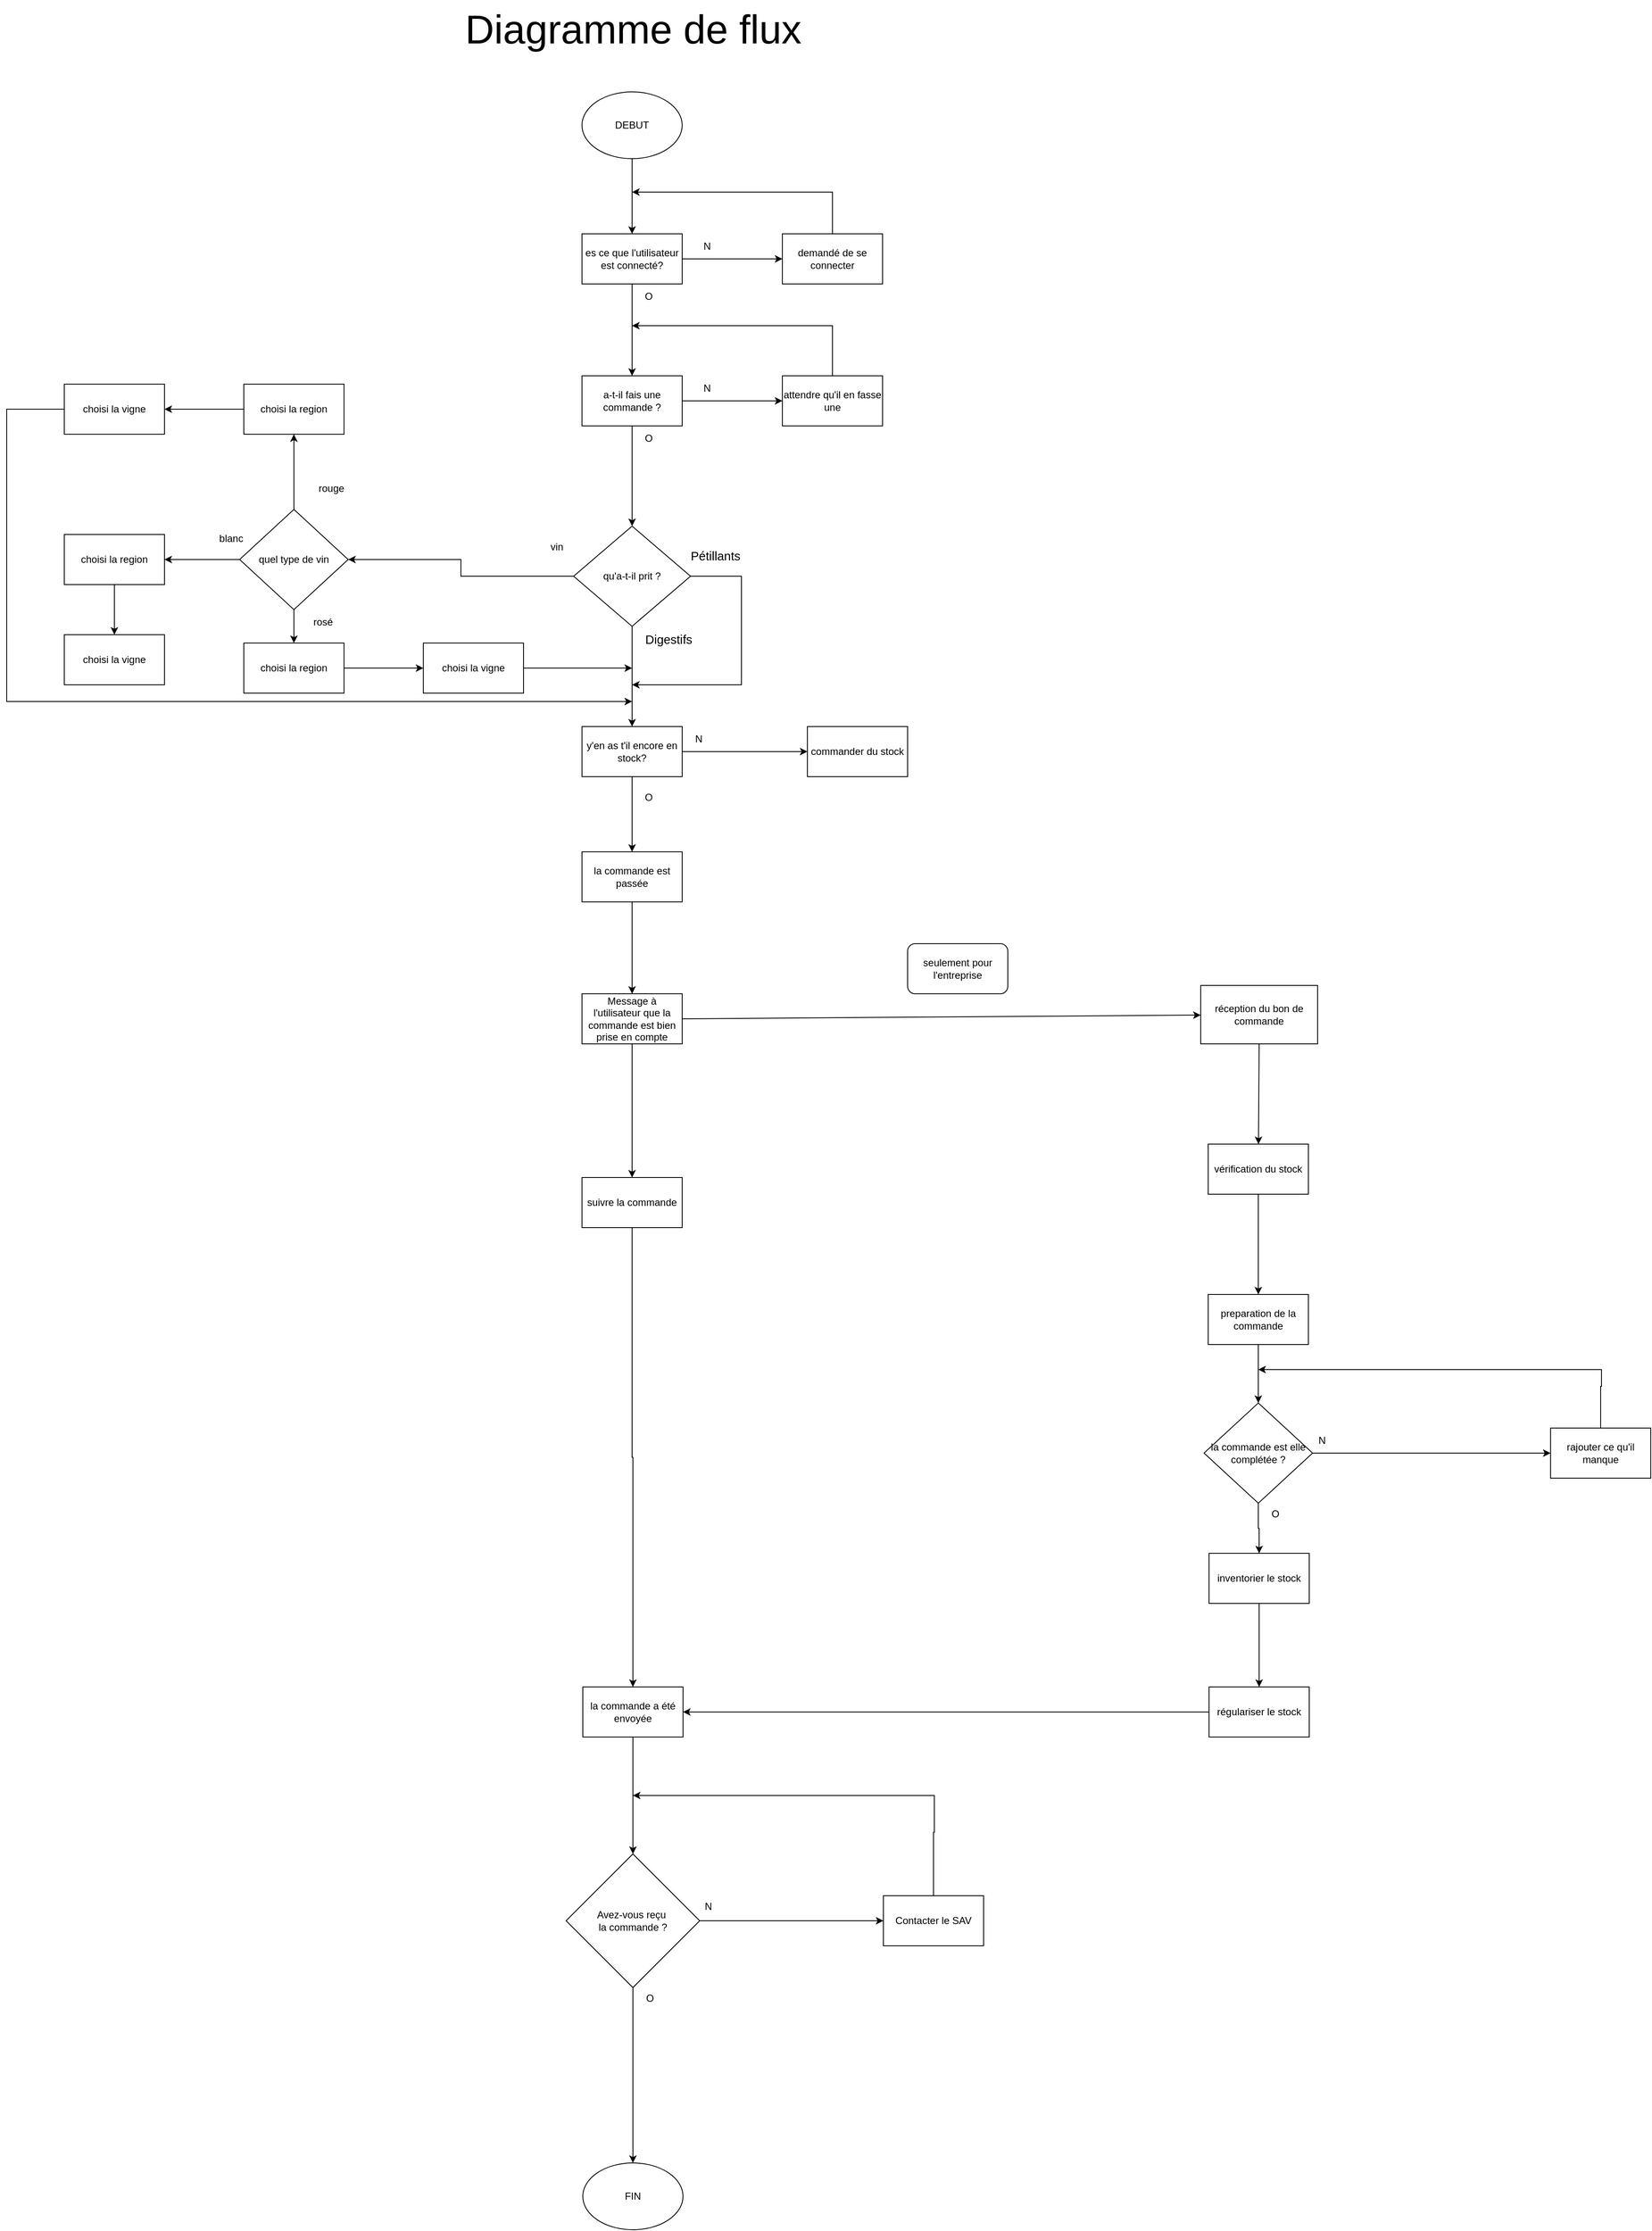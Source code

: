 <mxfile version="24.7.10">
  <diagram name="Page-1" id="81XJQVSA4fRWj8L1BEyR">
    <mxGraphModel dx="7277" dy="2650" grid="1" gridSize="10" guides="1" tooltips="1" connect="1" arrows="1" fold="1" page="1" pageScale="1" pageWidth="827" pageHeight="1169" math="0" shadow="0">
      <root>
        <mxCell id="0" />
        <mxCell id="1" parent="0" />
        <mxCell id="8K5enLgzKz_FKoNzGH6i-1" value="&lt;font style=&quot;font-size: 48px;&quot;&gt;Diagramme de flux&lt;br&gt;&lt;/font&gt;" style="text;html=1;align=center;verticalAlign=middle;resizable=0;points=[];autosize=1;strokeColor=none;fillColor=none;" parent="1" vertex="1">
          <mxGeometry x="346" y="20" width="430" height="70" as="geometry" />
        </mxCell>
        <mxCell id="8K5enLgzKz_FKoNzGH6i-2" value="DEBUT" style="ellipse;whiteSpace=wrap;html=1;" parent="1" vertex="1">
          <mxGeometry x="500" y="130" width="120" height="80" as="geometry" />
        </mxCell>
        <mxCell id="8K5enLgzKz_FKoNzGH6i-3" value="" style="endArrow=classic;html=1;rounded=0;exitX=0.5;exitY=1;exitDx=0;exitDy=0;" parent="1" source="8K5enLgzKz_FKoNzGH6i-2" target="8K5enLgzKz_FKoNzGH6i-4" edge="1">
          <mxGeometry width="50" height="50" relative="1" as="geometry">
            <mxPoint x="580" y="570" as="sourcePoint" />
            <mxPoint x="560" y="330" as="targetPoint" />
          </mxGeometry>
        </mxCell>
        <mxCell id="8K5enLgzKz_FKoNzGH6i-4" value="&lt;div&gt;es ce que l&#39;utilisateur &lt;br&gt;&lt;/div&gt;&lt;div&gt;est connecté?&lt;br&gt;&lt;/div&gt;" style="rounded=0;whiteSpace=wrap;html=1;" parent="1" vertex="1">
          <mxGeometry x="500" y="300" width="120" height="60" as="geometry" />
        </mxCell>
        <mxCell id="8K5enLgzKz_FKoNzGH6i-5" value="" style="endArrow=classic;html=1;rounded=0;exitX=0.5;exitY=1;exitDx=0;exitDy=0;" parent="1" source="8K5enLgzKz_FKoNzGH6i-4" target="8K5enLgzKz_FKoNzGH6i-6" edge="1">
          <mxGeometry width="50" height="50" relative="1" as="geometry">
            <mxPoint x="580" y="570" as="sourcePoint" />
            <mxPoint x="560" y="500" as="targetPoint" />
          </mxGeometry>
        </mxCell>
        <mxCell id="8K5enLgzKz_FKoNzGH6i-6" value="a-t-il fais une commande ?" style="rounded=0;whiteSpace=wrap;html=1;" parent="1" vertex="1">
          <mxGeometry x="500" y="470" width="120" height="60" as="geometry" />
        </mxCell>
        <mxCell id="8K5enLgzKz_FKoNzGH6i-7" value="O" style="text;html=1;align=center;verticalAlign=middle;whiteSpace=wrap;rounded=0;" parent="1" vertex="1">
          <mxGeometry x="550" y="530" width="60" height="30" as="geometry" />
        </mxCell>
        <mxCell id="8K5enLgzKz_FKoNzGH6i-8" value="O" style="text;html=1;align=center;verticalAlign=middle;whiteSpace=wrap;rounded=0;" parent="1" vertex="1">
          <mxGeometry x="550" y="360" width="60" height="30" as="geometry" />
        </mxCell>
        <mxCell id="8K5enLgzKz_FKoNzGH6i-10" value="N" style="text;html=1;align=center;verticalAlign=middle;whiteSpace=wrap;rounded=0;" parent="1" vertex="1">
          <mxGeometry x="620" y="300" width="60" height="30" as="geometry" />
        </mxCell>
        <mxCell id="8K5enLgzKz_FKoNzGH6i-11" value="" style="endArrow=classic;html=1;rounded=0;exitX=1;exitY=0.5;exitDx=0;exitDy=0;" parent="1" source="8K5enLgzKz_FKoNzGH6i-4" target="8K5enLgzKz_FKoNzGH6i-12" edge="1">
          <mxGeometry width="50" height="50" relative="1" as="geometry">
            <mxPoint x="780" y="300" as="sourcePoint" />
            <mxPoint x="800" y="330" as="targetPoint" />
          </mxGeometry>
        </mxCell>
        <mxCell id="8K5enLgzKz_FKoNzGH6i-12" value="demandé de se connecter" style="rounded=0;whiteSpace=wrap;html=1;" parent="1" vertex="1">
          <mxGeometry x="740" y="300" width="120" height="60" as="geometry" />
        </mxCell>
        <mxCell id="8K5enLgzKz_FKoNzGH6i-13" value="" style="endArrow=classic;html=1;rounded=0;exitX=0.5;exitY=0;exitDx=0;exitDy=0;" parent="1" source="8K5enLgzKz_FKoNzGH6i-12" edge="1">
          <mxGeometry width="50" height="50" relative="1" as="geometry">
            <mxPoint x="800" y="290" as="sourcePoint" />
            <mxPoint x="560" y="250" as="targetPoint" />
            <Array as="points">
              <mxPoint x="800" y="250" />
            </Array>
          </mxGeometry>
        </mxCell>
        <mxCell id="8K5enLgzKz_FKoNzGH6i-14" value="N" style="text;html=1;align=center;verticalAlign=middle;whiteSpace=wrap;rounded=0;" parent="1" vertex="1">
          <mxGeometry x="620" y="470" width="60" height="30" as="geometry" />
        </mxCell>
        <mxCell id="8K5enLgzKz_FKoNzGH6i-15" value="" style="endArrow=classic;html=1;rounded=0;exitX=1;exitY=0.5;exitDx=0;exitDy=0;" parent="1" source="8K5enLgzKz_FKoNzGH6i-6" target="8K5enLgzKz_FKoNzGH6i-16" edge="1">
          <mxGeometry width="50" height="50" relative="1" as="geometry">
            <mxPoint x="580" y="570" as="sourcePoint" />
            <mxPoint x="820" y="500" as="targetPoint" />
          </mxGeometry>
        </mxCell>
        <mxCell id="8K5enLgzKz_FKoNzGH6i-16" value="attendre qu&#39;il en fasse une " style="rounded=0;whiteSpace=wrap;html=1;" parent="1" vertex="1">
          <mxGeometry x="740" y="470" width="120" height="60" as="geometry" />
        </mxCell>
        <mxCell id="8K5enLgzKz_FKoNzGH6i-17" value="" style="endArrow=classic;html=1;rounded=0;exitX=0.5;exitY=0;exitDx=0;exitDy=0;" parent="1" source="8K5enLgzKz_FKoNzGH6i-16" edge="1">
          <mxGeometry width="50" height="50" relative="1" as="geometry">
            <mxPoint x="580" y="570" as="sourcePoint" />
            <mxPoint x="560" y="410" as="targetPoint" />
            <Array as="points">
              <mxPoint x="800" y="410" />
            </Array>
          </mxGeometry>
        </mxCell>
        <mxCell id="8K5enLgzKz_FKoNzGH6i-18" value="" style="endArrow=classic;html=1;rounded=0;exitX=0.5;exitY=1;exitDx=0;exitDy=0;" parent="1" source="8K5enLgzKz_FKoNzGH6i-6" edge="1">
          <mxGeometry width="50" height="50" relative="1" as="geometry">
            <mxPoint x="580" y="570" as="sourcePoint" />
            <mxPoint x="560" y="650" as="targetPoint" />
          </mxGeometry>
        </mxCell>
        <mxCell id="8K5enLgzKz_FKoNzGH6i-21" style="edgeStyle=orthogonalEdgeStyle;rounded=0;orthogonalLoop=1;jettySize=auto;html=1;" parent="1" source="8K5enLgzKz_FKoNzGH6i-20" edge="1">
          <mxGeometry relative="1" as="geometry">
            <mxPoint x="560" y="840" as="targetPoint" />
            <Array as="points">
              <mxPoint x="691" y="710" />
            </Array>
          </mxGeometry>
        </mxCell>
        <mxCell id="8K5enLgzKz_FKoNzGH6i-22" style="edgeStyle=orthogonalEdgeStyle;rounded=0;orthogonalLoop=1;jettySize=auto;html=1;entryX=0.5;entryY=0;entryDx=0;entryDy=0;" parent="1" source="8K5enLgzKz_FKoNzGH6i-20" target="8K5enLgzKz_FKoNzGH6i-25" edge="1">
          <mxGeometry relative="1" as="geometry">
            <mxPoint x="560" y="880" as="targetPoint" />
          </mxGeometry>
        </mxCell>
        <mxCell id="8K5enLgzKz_FKoNzGH6i-23" style="edgeStyle=orthogonalEdgeStyle;rounded=0;orthogonalLoop=1;jettySize=auto;html=1;entryX=1;entryY=0.5;entryDx=0;entryDy=0;" parent="1" source="8K5enLgzKz_FKoNzGH6i-20" target="8K5enLgzKz_FKoNzGH6i-24" edge="1">
          <mxGeometry relative="1" as="geometry">
            <mxPoint x="200" y="700" as="targetPoint" />
          </mxGeometry>
        </mxCell>
        <mxCell id="8K5enLgzKz_FKoNzGH6i-20" value="qu&#39;a-t-il prit ?" style="rhombus;whiteSpace=wrap;html=1;" parent="1" vertex="1">
          <mxGeometry x="490" y="650" width="140" height="120" as="geometry" />
        </mxCell>
        <mxCell id="8K5enLgzKz_FKoNzGH6i-50" style="edgeStyle=orthogonalEdgeStyle;rounded=0;orthogonalLoop=1;jettySize=auto;html=1;" parent="1" source="8K5enLgzKz_FKoNzGH6i-24" target="8K5enLgzKz_FKoNzGH6i-53" edge="1">
          <mxGeometry relative="1" as="geometry">
            <mxPoint x="-10" y="690" as="targetPoint" />
          </mxGeometry>
        </mxCell>
        <mxCell id="8K5enLgzKz_FKoNzGH6i-51" style="edgeStyle=orthogonalEdgeStyle;rounded=0;orthogonalLoop=1;jettySize=auto;html=1;" parent="1" source="8K5enLgzKz_FKoNzGH6i-24" target="8K5enLgzKz_FKoNzGH6i-52" edge="1">
          <mxGeometry relative="1" as="geometry">
            <mxPoint x="155" y="850" as="targetPoint" />
          </mxGeometry>
        </mxCell>
        <mxCell id="8K5enLgzKz_FKoNzGH6i-24" value="quel type de vin" style="rhombus;whiteSpace=wrap;html=1;" parent="1" vertex="1">
          <mxGeometry x="90" y="630" width="130" height="120" as="geometry" />
        </mxCell>
        <mxCell id="8K5enLgzKz_FKoNzGH6i-37" style="edgeStyle=orthogonalEdgeStyle;rounded=0;orthogonalLoop=1;jettySize=auto;html=1;" parent="1" source="8K5enLgzKz_FKoNzGH6i-25" target="8K5enLgzKz_FKoNzGH6i-42" edge="1">
          <mxGeometry relative="1" as="geometry">
            <mxPoint x="560" y="1070" as="targetPoint" />
          </mxGeometry>
        </mxCell>
        <mxCell id="8K5enLgzKz_FKoNzGH6i-38" style="edgeStyle=orthogonalEdgeStyle;rounded=0;orthogonalLoop=1;jettySize=auto;html=1;" parent="1" source="8K5enLgzKz_FKoNzGH6i-25" target="8K5enLgzKz_FKoNzGH6i-39" edge="1">
          <mxGeometry relative="1" as="geometry">
            <mxPoint x="790" y="920" as="targetPoint" />
          </mxGeometry>
        </mxCell>
        <mxCell id="8K5enLgzKz_FKoNzGH6i-25" value="y&#39;en as t&#39;il encore en stock?" style="rounded=0;whiteSpace=wrap;html=1;" parent="1" vertex="1">
          <mxGeometry x="500" y="890" width="120" height="60" as="geometry" />
        </mxCell>
        <mxCell id="8K5enLgzKz_FKoNzGH6i-27" value="&lt;span style=&quot;accent-color: auto; place-content: normal; place-items: normal; place-self: auto; alignment-baseline: auto; anchor-name: none; animation: 0s ease 0s 1 normal none running none; animation-composition: replace; app-region: none; appearance: none; aspect-ratio: auto; backdrop-filter: none; backface-visibility: visible; background: none 0% 0% / auto repeat scroll padding-box border-box rgba(0, 0, 0, 0); background-blend-mode: normal; baseline-shift: 0px; baseline-source: auto; border-image: none 100% / 1 / 0 stretch; border-color: rgb(0, 0, 0); border-collapse: separate; border-end-end-radius: 0px; border-end-start-radius: 0px; border-width: 0px; border-style: none; border-spacing: 0px; border-start-end-radius: 0px; border-start-start-radius: 0px; border-radius: 0px; inset: auto; box-shadow: none; box-sizing: content-box; break-after: auto; break-before: auto; break-inside: auto; buffered-rendering: auto; caption-side: top; caret-color: rgb(0, 0, 0); clear: none; clip: auto; clip-path: none; clip-rule: nonzero; color: rgb(0, 0, 0); color-interpolation: srgb; color-interpolation-filters: linearrgb; color-rendering: auto; color-scheme: normal; columns: auto; column-fill: balance; gap: normal; column-rule: 0px rgb(0, 0, 0); column-span: none; contain: none; contain-intrinsic-block-size: none; contain-intrinsic-size: none; contain-intrinsic-inline-size: none; container: none; content: normal; content-visibility: visible; counter-increment: none; counter-reset: none; counter-set: none; cursor: text; cx: 0px; cy: 0px; d: none; direction: ltr; display: inline; dominant-baseline: auto; empty-cells: show; field-sizing: fixed; fill: rgb(0, 0, 0); fill-opacity: 1; fill-rule: nonzero; filter: none; flex: 0 1 auto; flex-flow: row; float: none; flood-color: rgb(0, 0, 0); flood-opacity: 1; font-family: WordVisi_MSFontService, Calibri, Calibri_EmbeddedFont, Calibri_MSFontService, sans-serif; font-feature-settings: normal; font-kerning: none; font-optical-sizing: auto; font-palette: normal; font-size: 14.667px; font-size-adjust: none; font-stretch: 100%; font-style: normal; font-synthesis: weight style small-caps; font-variant: none; font-variation-settings: normal; font-weight: 400; forced-color-adjust: auto; grid-area: auto; grid: none; height: auto; hyphenate-character: auto; hyphenate-limit-chars: auto; hyphens: manual; image-orientation: from-image; image-rendering: auto; initial-letter: normal; inline-size: auto; inset-area: none; inset-block: auto; inset-inline: auto; isolation: auto; letter-spacing: normal; lighting-color: rgb(255, 255, 255); line-break: auto; line-height: 18px; list-style: outside none disc; margin: 0px; marker: none; mask: none; mask-type: luminance; math-depth: 0; math-shift: normal; math-style: normal; max-height: none; max-width: none; min-height: 0px; min-width: 0px; mix-blend-mode: normal; object-fit: fill; object-position: 50% 50%; object-view-box: none; offset: normal; opacity: 1; order: 0; orphans: 2; outline: rgb(0, 0, 0) none 0px; outline-offset: 0px; overflow: visible; overflow-anchor: auto; overflow-clip-margin: 0px; overflow-wrap: break-word; overlay: none; overscroll-behavior-block: auto; overscroll-behavior-inline: auto; overscroll-behavior: auto; padding: 0px; page: auto; paint-order: normal; perspective: none; perspective-origin: 0px 0px; pointer-events: auto; position: static; position-anchor: auto; position-try: none; position-visibility: always; quotes: auto; r: 0px; resize: none; rotate: none; ruby-align: space-around; ruby-position: over; rx: auto; ry: auto; scale: none; scroll-behavior: auto; scroll-margin-block: 0px; scroll-margin: 0px; scroll-margin-inline: 0px; scroll-padding-block: auto; scroll-padding: auto; scroll-padding-inline: auto; scroll-snap-align: none; scroll-snap-stop: normal; scroll-snap-type: none; scroll-timeline: none; scrollbar-color: auto; scrollbar-gutter: auto; scrollbar-width: auto; shape-image-threshold: 0; shape-margin: 0px; shape-outside: none; shape-rendering: auto; speak: normal; stop-color: rgb(0, 0, 0); stop-opacity: 1; stroke: none; stroke-dasharray: none; stroke-dashoffset: 0px; stroke-linecap: butt; stroke-linejoin: miter; stroke-miterlimit: 4; stroke-opacity: 1; stroke-width: 1px; tab-size: 8; table-layout: auto; text-align: justify; text-align-last: auto; text-anchor: start; text-combine-upright: none; text-decoration: none solid rgb(0, 0, 0); text-decoration-skip-ink: auto; text-emphasis: none rgb(0, 0, 0); text-emphasis-position: over; text-indent: 0px; text-orientation: mixed; text-overflow: clip; text-rendering: auto; text-shadow: none; text-size-adjust: auto; text-spacing-trim: normal; text-transform: none; text-underline-offset: auto; text-underline-position: auto; white-space: pre-wrap; timeline-scope: none; touch-action: auto; transform: none; transform-box: view-box; transform-origin: 0px 0px; transform-style: flat; transition: all; translate: none; unicode-bidi: normal; user-select: text; vector-effect: none; vertical-align: baseline; view-timeline: none; view-transition-class: none; view-transition-name: none; visibility: visible; border-block-end: 0px none rgb(0, 0, 0); border-block-start: 0px none rgb(0, 0, 0); border-inline-end: 0px none rgb(0, 0, 0); -webkit-border-image: none; border-inline-start: 0px none rgb(0, 0, 0); -webkit-box-align: stretch; -webkit-box-decoration-break: slice; -webkit-box-direction: normal; -webkit-box-flex: 0; -webkit-box-ordinal-group: 1; -webkit-box-orient: horizontal; -webkit-box-pack: start; -webkit-font-smoothing: auto; -webkit-line-break: auto; -webkit-locale: &amp;quot;fr-FR&amp;quot;; block-size: auto; margin-block: 0px; margin-inline: 0px; -webkit-mask-box-image-source: none; -webkit-mask-box-image-slice: 0 fill; -webkit-mask-box-image-width: auto; -webkit-mask-box-image-outset: 0; -webkit-mask-box-image-repeat: stretch; max-block-size: none; max-inline-size: none; min-block-size: 0px; min-inline-size: 0px; padding-block: 0px; padding-inline: 0px; -webkit-print-color-adjust: economy; -webkit-rtl-ordering: logical; -webkit-ruby-position: before; -webkit-tap-highlight-color: rgba(0, 0, 0, 0); -webkit-text-combine: none; -webkit-text-decorations-in-effect: none; -webkit-text-fill-color: rgb(0, 0, 0); -webkit-text-orientation: vertical-right; -webkit-text-security: none; -webkit-text-stroke: 0px rgb(0, 0, 0); -webkit-user-drag: none; -webkit-user-modify: read-only; -webkit-writing-mode: horizontal-tb; widows: 2; width: auto; will-change: auto; word-break: normal; word-spacing: 0px; writing-mode: horizontal-tb; x: 0px; y: 0px; z-index: auto; zoom: 1;&quot; class=&quot;TextRun SCXW19567048 BCX8&quot; lang=&quot;FR-FR&quot; data-contrast=&quot;auto&quot;&gt;&lt;span class=&quot;NormalTextRun SCXW19567048 BCX8&quot;&gt;Pétillants&lt;/span&gt;&lt;/span&gt;" style="text;html=1;align=center;verticalAlign=middle;whiteSpace=wrap;rounded=0;" parent="1" vertex="1">
          <mxGeometry x="630" y="670" width="60" height="30" as="geometry" />
        </mxCell>
        <mxCell id="8K5enLgzKz_FKoNzGH6i-28" value="&lt;span style=&quot;accent-color: auto; place-content: normal; place-items: normal; place-self: auto; alignment-baseline: auto; anchor-name: none; animation: 0s ease 0s 1 normal none running none; animation-composition: replace; app-region: none; appearance: none; aspect-ratio: auto; backdrop-filter: none; backface-visibility: visible; background: none 0% 0% / auto repeat scroll padding-box border-box rgba(0, 0, 0, 0); background-blend-mode: normal; baseline-shift: 0px; baseline-source: auto; border-image: none 100% / 1 / 0 stretch; border-color: rgb(0, 0, 0); border-collapse: separate; border-end-end-radius: 0px; border-end-start-radius: 0px; border-width: 0px; border-style: none; border-spacing: 0px; border-start-end-radius: 0px; border-start-start-radius: 0px; border-radius: 0px; inset: auto; box-shadow: none; box-sizing: content-box; break-after: auto; break-before: auto; break-inside: auto; buffered-rendering: auto; caption-side: top; caret-color: rgb(0, 0, 0); clear: none; clip: auto; clip-path: none; clip-rule: nonzero; color: rgb(0, 0, 0); color-interpolation: srgb; color-interpolation-filters: linearrgb; color-rendering: auto; color-scheme: normal; columns: auto; column-fill: balance; gap: normal; column-rule: 0px rgb(0, 0, 0); column-span: none; contain: none; contain-intrinsic-block-size: none; contain-intrinsic-size: none; contain-intrinsic-inline-size: none; container: none; content: normal; content-visibility: visible; counter-increment: none; counter-reset: none; counter-set: none; cursor: text; cx: 0px; cy: 0px; d: none; direction: ltr; display: inline; dominant-baseline: auto; empty-cells: show; field-sizing: fixed; fill: rgb(0, 0, 0); fill-opacity: 1; fill-rule: nonzero; filter: none; flex: 0 1 auto; flex-flow: row; float: none; flood-color: rgb(0, 0, 0); flood-opacity: 1; font-family: WordVisi_MSFontService, Calibri, Calibri_EmbeddedFont, Calibri_MSFontService, sans-serif; font-feature-settings: normal; font-kerning: none; font-optical-sizing: auto; font-palette: normal; font-size: 14.667px; font-size-adjust: none; font-stretch: 100%; font-style: normal; font-synthesis: weight style small-caps; font-variant: none; font-variation-settings: normal; font-weight: 400; forced-color-adjust: auto; grid-area: auto; grid: none; height: auto; hyphenate-character: auto; hyphenate-limit-chars: auto; hyphens: manual; image-orientation: from-image; image-rendering: auto; initial-letter: normal; inline-size: auto; inset-area: none; inset-block: auto; inset-inline: auto; isolation: auto; letter-spacing: normal; lighting-color: rgb(255, 255, 255); line-break: auto; line-height: 18px; list-style: outside none disc; margin: 0px; marker: none; mask: none; mask-type: luminance; math-depth: 0; math-shift: normal; math-style: normal; max-height: none; max-width: none; min-height: 0px; min-width: 0px; mix-blend-mode: normal; object-fit: fill; object-position: 50% 50%; object-view-box: none; offset: normal; opacity: 1; order: 0; orphans: 2; outline: rgb(0, 0, 0) none 0px; outline-offset: 0px; overflow: visible; overflow-anchor: auto; overflow-clip-margin: 0px; overflow-wrap: break-word; overlay: none; overscroll-behavior-block: auto; overscroll-behavior-inline: auto; overscroll-behavior: auto; padding: 0px; page: auto; paint-order: normal; perspective: none; perspective-origin: 0px 0px; pointer-events: auto; position: static; position-anchor: auto; position-try: none; position-visibility: always; quotes: auto; r: 0px; resize: none; rotate: none; ruby-align: space-around; ruby-position: over; rx: auto; ry: auto; scale: none; scroll-behavior: auto; scroll-margin-block: 0px; scroll-margin: 0px; scroll-margin-inline: 0px; scroll-padding-block: auto; scroll-padding: auto; scroll-padding-inline: auto; scroll-snap-align: none; scroll-snap-stop: normal; scroll-snap-type: none; scroll-timeline: none; scrollbar-color: auto; scrollbar-gutter: auto; scrollbar-width: auto; shape-image-threshold: 0; shape-margin: 0px; shape-outside: none; shape-rendering: auto; speak: normal; stop-color: rgb(0, 0, 0); stop-opacity: 1; stroke: none; stroke-dasharray: none; stroke-dashoffset: 0px; stroke-linecap: butt; stroke-linejoin: miter; stroke-miterlimit: 4; stroke-opacity: 1; stroke-width: 1px; tab-size: 8; table-layout: auto; text-align: justify; text-align-last: auto; text-anchor: start; text-combine-upright: none; text-decoration: none solid rgb(0, 0, 0); text-decoration-skip-ink: auto; text-emphasis: none rgb(0, 0, 0); text-emphasis-position: over; text-indent: 0px; text-orientation: mixed; text-overflow: clip; text-rendering: auto; text-shadow: none; text-size-adjust: auto; text-spacing-trim: normal; text-transform: none; text-underline-offset: auto; text-underline-position: auto; white-space: pre-wrap; timeline-scope: none; touch-action: auto; transform: none; transform-box: view-box; transform-origin: 0px 0px; transform-style: flat; transition: all; translate: none; unicode-bidi: normal; user-select: text; vector-effect: none; vertical-align: baseline; view-timeline: none; view-transition-class: none; view-transition-name: none; visibility: visible; border-block-end: 0px none rgb(0, 0, 0); border-block-start: 0px none rgb(0, 0, 0); border-inline-end: 0px none rgb(0, 0, 0); -webkit-border-image: none; border-inline-start: 0px none rgb(0, 0, 0); -webkit-box-align: stretch; -webkit-box-decoration-break: slice; -webkit-box-direction: normal; -webkit-box-flex: 0; -webkit-box-ordinal-group: 1; -webkit-box-orient: horizontal; -webkit-box-pack: start; -webkit-font-smoothing: auto; -webkit-line-break: auto; -webkit-locale: &amp;quot;fr-FR&amp;quot;; block-size: auto; margin-block: 0px; margin-inline: 0px; -webkit-mask-box-image-source: none; -webkit-mask-box-image-slice: 0 fill; -webkit-mask-box-image-width: auto; -webkit-mask-box-image-outset: 0; -webkit-mask-box-image-repeat: stretch; max-block-size: none; max-inline-size: none; min-block-size: 0px; min-inline-size: 0px; padding-block: 0px; padding-inline: 0px; -webkit-print-color-adjust: economy; -webkit-rtl-ordering: logical; -webkit-ruby-position: before; -webkit-tap-highlight-color: rgba(0, 0, 0, 0); -webkit-text-combine: none; -webkit-text-decorations-in-effect: none; -webkit-text-fill-color: rgb(0, 0, 0); -webkit-text-orientation: vertical-right; -webkit-text-security: none; -webkit-text-stroke: 0px rgb(0, 0, 0); -webkit-user-drag: none; -webkit-user-modify: read-only; -webkit-writing-mode: horizontal-tb; widows: 2; width: auto; will-change: auto; word-break: normal; word-spacing: 0px; writing-mode: horizontal-tb; x: 0px; y: 0px; z-index: auto; zoom: 1;&quot; class=&quot;TextRun SCXW19567048 BCX8&quot; lang=&quot;FR-FR&quot; data-contrast=&quot;auto&quot;&gt;&lt;span class=&quot;NormalTextRun SCXW19567048 BCX8&quot;&gt;Digestifs&lt;/span&gt;&lt;/span&gt;" style="text;html=1;align=center;verticalAlign=middle;whiteSpace=wrap;rounded=0;" parent="1" vertex="1">
          <mxGeometry x="574" y="770" width="60" height="30" as="geometry" />
        </mxCell>
        <mxCell id="8K5enLgzKz_FKoNzGH6i-29" value="vin" style="text;html=1;align=center;verticalAlign=middle;whiteSpace=wrap;rounded=0;" parent="1" vertex="1">
          <mxGeometry x="440" y="660" width="60" height="30" as="geometry" />
        </mxCell>
        <mxCell id="8K5enLgzKz_FKoNzGH6i-34" value="rouge" style="text;html=1;align=center;verticalAlign=middle;whiteSpace=wrap;rounded=0;" parent="1" vertex="1">
          <mxGeometry x="170" y="590" width="60" height="30" as="geometry" />
        </mxCell>
        <mxCell id="8K5enLgzKz_FKoNzGH6i-35" value="rosé" style="text;html=1;align=center;verticalAlign=middle;whiteSpace=wrap;rounded=0;" parent="1" vertex="1">
          <mxGeometry x="160" y="750" width="60" height="30" as="geometry" />
        </mxCell>
        <mxCell id="8K5enLgzKz_FKoNzGH6i-36" value="blanc" style="text;html=1;align=center;verticalAlign=middle;whiteSpace=wrap;rounded=0;" parent="1" vertex="1">
          <mxGeometry x="50" y="650" width="60" height="30" as="geometry" />
        </mxCell>
        <mxCell id="8K5enLgzKz_FKoNzGH6i-39" value="commander du stock" style="rounded=0;whiteSpace=wrap;html=1;" parent="1" vertex="1">
          <mxGeometry x="770" y="890" width="120" height="60" as="geometry" />
        </mxCell>
        <mxCell id="8K5enLgzKz_FKoNzGH6i-40" value="N" style="text;html=1;align=center;verticalAlign=middle;whiteSpace=wrap;rounded=0;" parent="1" vertex="1">
          <mxGeometry x="610" y="890" width="60" height="30" as="geometry" />
        </mxCell>
        <mxCell id="8K5enLgzKz_FKoNzGH6i-41" value="O" style="text;html=1;align=center;verticalAlign=middle;whiteSpace=wrap;rounded=0;" parent="1" vertex="1">
          <mxGeometry x="550" y="960" width="60" height="30" as="geometry" />
        </mxCell>
        <mxCell id="8K5enLgzKz_FKoNzGH6i-42" value="la commande est passée" style="rounded=0;whiteSpace=wrap;html=1;" parent="1" vertex="1">
          <mxGeometry x="500" y="1040" width="120" height="60" as="geometry" />
        </mxCell>
        <mxCell id="8K5enLgzKz_FKoNzGH6i-43" value="" style="endArrow=classic;html=1;rounded=0;exitX=0.5;exitY=1;exitDx=0;exitDy=0;" parent="1" source="8K5enLgzKz_FKoNzGH6i-42" target="8K5enLgzKz_FKoNzGH6i-44" edge="1">
          <mxGeometry width="50" height="50" relative="1" as="geometry">
            <mxPoint x="690" y="1070" as="sourcePoint" />
            <mxPoint x="560" y="1240" as="targetPoint" />
          </mxGeometry>
        </mxCell>
        <mxCell id="Jk-q1Q9lCbmqTQwoEwEF-2" style="edgeStyle=orthogonalEdgeStyle;rounded=0;orthogonalLoop=1;jettySize=auto;html=1;entryX=0.5;entryY=0;entryDx=0;entryDy=0;" parent="1" source="8K5enLgzKz_FKoNzGH6i-44" target="Jk-q1Q9lCbmqTQwoEwEF-1" edge="1">
          <mxGeometry relative="1" as="geometry" />
        </mxCell>
        <mxCell id="8K5enLgzKz_FKoNzGH6i-44" value="Message à l&#39;utilisateur que la commande est bien prise en compte " style="rounded=0;whiteSpace=wrap;html=1;" parent="1" vertex="1">
          <mxGeometry x="500" y="1210" width="120" height="60" as="geometry" />
        </mxCell>
        <mxCell id="8K5enLgzKz_FKoNzGH6i-47" value="FIN" style="ellipse;whiteSpace=wrap;html=1;" parent="1" vertex="1">
          <mxGeometry x="501" y="2610" width="120" height="80" as="geometry" />
        </mxCell>
        <mxCell id="8K5enLgzKz_FKoNzGH6i-49" value="" style="endArrow=classic;html=1;rounded=0;exitX=0.5;exitY=0;exitDx=0;exitDy=0;" parent="1" source="8K5enLgzKz_FKoNzGH6i-24" target="8K5enLgzKz_FKoNzGH6i-54" edge="1">
          <mxGeometry width="50" height="50" relative="1" as="geometry">
            <mxPoint x="130" y="550" as="sourcePoint" />
            <mxPoint x="155" y="530" as="targetPoint" />
          </mxGeometry>
        </mxCell>
        <mxCell id="8K5enLgzKz_FKoNzGH6i-59" style="edgeStyle=orthogonalEdgeStyle;rounded=0;orthogonalLoop=1;jettySize=auto;html=1;" parent="1" source="8K5enLgzKz_FKoNzGH6i-52" target="8K5enLgzKz_FKoNzGH6i-62" edge="1">
          <mxGeometry relative="1" as="geometry">
            <mxPoint x="350" y="820" as="targetPoint" />
          </mxGeometry>
        </mxCell>
        <mxCell id="8K5enLgzKz_FKoNzGH6i-52" value="choisi la region" style="rounded=0;whiteSpace=wrap;html=1;" parent="1" vertex="1">
          <mxGeometry x="95" y="790" width="120" height="60" as="geometry" />
        </mxCell>
        <mxCell id="8K5enLgzKz_FKoNzGH6i-58" style="edgeStyle=orthogonalEdgeStyle;rounded=0;orthogonalLoop=1;jettySize=auto;html=1;" parent="1" source="8K5enLgzKz_FKoNzGH6i-53" target="8K5enLgzKz_FKoNzGH6i-60" edge="1">
          <mxGeometry relative="1" as="geometry">
            <mxPoint x="-60" y="810" as="targetPoint" />
          </mxGeometry>
        </mxCell>
        <mxCell id="8K5enLgzKz_FKoNzGH6i-53" value="choisi la region" style="rounded=0;whiteSpace=wrap;html=1;" parent="1" vertex="1">
          <mxGeometry x="-120" y="660" width="120" height="60" as="geometry" />
        </mxCell>
        <mxCell id="8K5enLgzKz_FKoNzGH6i-57" style="edgeStyle=orthogonalEdgeStyle;rounded=0;orthogonalLoop=1;jettySize=auto;html=1;" parent="1" source="8K5enLgzKz_FKoNzGH6i-54" target="8K5enLgzKz_FKoNzGH6i-61" edge="1">
          <mxGeometry relative="1" as="geometry">
            <mxPoint x="-100" y="510" as="targetPoint" />
          </mxGeometry>
        </mxCell>
        <mxCell id="8K5enLgzKz_FKoNzGH6i-54" value="choisi la region" style="rounded=0;whiteSpace=wrap;html=1;" parent="1" vertex="1">
          <mxGeometry x="95" y="480" width="120" height="60" as="geometry" />
        </mxCell>
        <mxCell id="8K5enLgzKz_FKoNzGH6i-60" value="choisi la vigne" style="rounded=0;whiteSpace=wrap;html=1;" parent="1" vertex="1">
          <mxGeometry x="-120" y="780" width="120" height="60" as="geometry" />
        </mxCell>
        <mxCell id="8K5enLgzKz_FKoNzGH6i-64" style="edgeStyle=orthogonalEdgeStyle;rounded=0;orthogonalLoop=1;jettySize=auto;html=1;" parent="1" source="8K5enLgzKz_FKoNzGH6i-61" edge="1">
          <mxGeometry relative="1" as="geometry">
            <mxPoint x="560" y="860" as="targetPoint" />
            <Array as="points">
              <mxPoint x="-189" y="510" />
            </Array>
          </mxGeometry>
        </mxCell>
        <mxCell id="8K5enLgzKz_FKoNzGH6i-61" value="choisi la vigne" style="rounded=0;whiteSpace=wrap;html=1;" parent="1" vertex="1">
          <mxGeometry x="-120" y="480" width="120" height="60" as="geometry" />
        </mxCell>
        <mxCell id="8K5enLgzKz_FKoNzGH6i-63" style="edgeStyle=orthogonalEdgeStyle;rounded=0;orthogonalLoop=1;jettySize=auto;html=1;" parent="1" source="8K5enLgzKz_FKoNzGH6i-62" edge="1">
          <mxGeometry relative="1" as="geometry">
            <mxPoint x="560" y="820" as="targetPoint" />
          </mxGeometry>
        </mxCell>
        <mxCell id="8K5enLgzKz_FKoNzGH6i-62" value="choisi la vigne" style="rounded=0;whiteSpace=wrap;html=1;" parent="1" vertex="1">
          <mxGeometry x="310" y="790" width="120" height="60" as="geometry" />
        </mxCell>
        <mxCell id="Jk-q1Q9lCbmqTQwoEwEF-40" style="edgeStyle=orthogonalEdgeStyle;rounded=0;orthogonalLoop=1;jettySize=auto;html=1;" parent="1" source="Jk-q1Q9lCbmqTQwoEwEF-1" target="Jk-q1Q9lCbmqTQwoEwEF-28" edge="1">
          <mxGeometry relative="1" as="geometry" />
        </mxCell>
        <mxCell id="Jk-q1Q9lCbmqTQwoEwEF-1" value="suivre la commande " style="rounded=0;whiteSpace=wrap;html=1;" parent="1" vertex="1">
          <mxGeometry x="500" y="1430" width="120" height="60" as="geometry" />
        </mxCell>
        <mxCell id="Jk-q1Q9lCbmqTQwoEwEF-4" value="" style="endArrow=classic;html=1;rounded=0;exitX=1;exitY=0.5;exitDx=0;exitDy=0;" parent="1" source="8K5enLgzKz_FKoNzGH6i-44" target="Jk-q1Q9lCbmqTQwoEwEF-5" edge="1">
          <mxGeometry width="50" height="50" relative="1" as="geometry">
            <mxPoint x="1160" y="1220" as="sourcePoint" />
            <mxPoint x="1270" y="1240" as="targetPoint" />
          </mxGeometry>
        </mxCell>
        <mxCell id="Jk-q1Q9lCbmqTQwoEwEF-5" value="réception du bon de commande" style="rounded=0;whiteSpace=wrap;html=1;" parent="1" vertex="1">
          <mxGeometry x="1241" y="1200" width="140" height="70" as="geometry" />
        </mxCell>
        <mxCell id="Jk-q1Q9lCbmqTQwoEwEF-6" value="seulement pour l&#39;entreprise" style="rounded=1;whiteSpace=wrap;html=1;" parent="1" vertex="1">
          <mxGeometry x="890" y="1150" width="120" height="60" as="geometry" />
        </mxCell>
        <mxCell id="Jk-q1Q9lCbmqTQwoEwEF-7" value="" style="endArrow=classic;html=1;rounded=0;exitX=0.5;exitY=1;exitDx=0;exitDy=0;" parent="1" source="Jk-q1Q9lCbmqTQwoEwEF-5" target="Jk-q1Q9lCbmqTQwoEwEF-8" edge="1">
          <mxGeometry width="50" height="50" relative="1" as="geometry">
            <mxPoint x="1310" y="1290" as="sourcePoint" />
            <mxPoint x="1310" y="1420" as="targetPoint" />
          </mxGeometry>
        </mxCell>
        <mxCell id="Jk-q1Q9lCbmqTQwoEwEF-10" style="edgeStyle=orthogonalEdgeStyle;rounded=0;orthogonalLoop=1;jettySize=auto;html=1;entryX=0.5;entryY=0;entryDx=0;entryDy=0;" parent="1" source="Jk-q1Q9lCbmqTQwoEwEF-8" target="Jk-q1Q9lCbmqTQwoEwEF-9" edge="1">
          <mxGeometry relative="1" as="geometry" />
        </mxCell>
        <mxCell id="Jk-q1Q9lCbmqTQwoEwEF-8" value="vérification du stock " style="rounded=0;whiteSpace=wrap;html=1;" parent="1" vertex="1">
          <mxGeometry x="1250" y="1390" width="120" height="60" as="geometry" />
        </mxCell>
        <mxCell id="Jk-q1Q9lCbmqTQwoEwEF-17" style="edgeStyle=orthogonalEdgeStyle;rounded=0;orthogonalLoop=1;jettySize=auto;html=1;entryX=0.5;entryY=0;entryDx=0;entryDy=0;" parent="1" source="Jk-q1Q9lCbmqTQwoEwEF-9" target="Jk-q1Q9lCbmqTQwoEwEF-13" edge="1">
          <mxGeometry relative="1" as="geometry" />
        </mxCell>
        <mxCell id="Jk-q1Q9lCbmqTQwoEwEF-9" value="preparation de la commande" style="rounded=0;whiteSpace=wrap;html=1;" parent="1" vertex="1">
          <mxGeometry x="1250" y="1570" width="120" height="60" as="geometry" />
        </mxCell>
        <mxCell id="Jk-q1Q9lCbmqTQwoEwEF-15" style="edgeStyle=orthogonalEdgeStyle;rounded=0;orthogonalLoop=1;jettySize=auto;html=1;" parent="1" source="Jk-q1Q9lCbmqTQwoEwEF-13" target="Jk-q1Q9lCbmqTQwoEwEF-16" edge="1">
          <mxGeometry relative="1" as="geometry">
            <mxPoint x="1640" y="1760" as="targetPoint" />
          </mxGeometry>
        </mxCell>
        <mxCell id="Jk-q1Q9lCbmqTQwoEwEF-19" style="edgeStyle=orthogonalEdgeStyle;rounded=0;orthogonalLoop=1;jettySize=auto;html=1;entryX=0.5;entryY=0;entryDx=0;entryDy=0;" parent="1" source="Jk-q1Q9lCbmqTQwoEwEF-13" target="Jk-q1Q9lCbmqTQwoEwEF-24" edge="1">
          <mxGeometry relative="1" as="geometry">
            <mxPoint x="1310" y="1960" as="targetPoint" />
          </mxGeometry>
        </mxCell>
        <mxCell id="Jk-q1Q9lCbmqTQwoEwEF-13" value="&lt;div&gt;la commande est elle &lt;br&gt;&lt;/div&gt;&lt;div&gt;complétée ?&lt;br&gt;&lt;/div&gt;" style="rhombus;whiteSpace=wrap;html=1;" parent="1" vertex="1">
          <mxGeometry x="1245" y="1700" width="130" height="120" as="geometry" />
        </mxCell>
        <mxCell id="Jk-q1Q9lCbmqTQwoEwEF-23" style="edgeStyle=orthogonalEdgeStyle;rounded=0;orthogonalLoop=1;jettySize=auto;html=1;" parent="1" source="Jk-q1Q9lCbmqTQwoEwEF-16" edge="1">
          <mxGeometry relative="1" as="geometry">
            <mxPoint x="1310" y="1660" as="targetPoint" />
            <Array as="points">
              <mxPoint x="1720" y="1680" />
              <mxPoint x="1721" y="1680" />
            </Array>
          </mxGeometry>
        </mxCell>
        <mxCell id="Jk-q1Q9lCbmqTQwoEwEF-16" value="rajouter ce qu&#39;il manque" style="rounded=0;whiteSpace=wrap;html=1;" parent="1" vertex="1">
          <mxGeometry x="1660" y="1730" width="120" height="60" as="geometry" />
        </mxCell>
        <mxCell id="Jk-q1Q9lCbmqTQwoEwEF-21" value="O" style="text;html=1;align=center;verticalAlign=middle;resizable=0;points=[];autosize=1;strokeColor=none;fillColor=none;" parent="1" vertex="1">
          <mxGeometry x="1315" y="1818" width="30" height="30" as="geometry" />
        </mxCell>
        <mxCell id="Jk-q1Q9lCbmqTQwoEwEF-22" value="N" style="text;html=1;align=center;verticalAlign=middle;resizable=0;points=[];autosize=1;strokeColor=none;fillColor=none;" parent="1" vertex="1">
          <mxGeometry x="1371" y="1730" width="30" height="30" as="geometry" />
        </mxCell>
        <mxCell id="Jk-q1Q9lCbmqTQwoEwEF-25" style="edgeStyle=orthogonalEdgeStyle;rounded=0;orthogonalLoop=1;jettySize=auto;html=1;" parent="1" source="Jk-q1Q9lCbmqTQwoEwEF-24" target="Jk-q1Q9lCbmqTQwoEwEF-26" edge="1">
          <mxGeometry relative="1" as="geometry">
            <mxPoint x="1311" y="2152" as="targetPoint" />
          </mxGeometry>
        </mxCell>
        <mxCell id="Jk-q1Q9lCbmqTQwoEwEF-24" value="inventorier le stock" style="rounded=0;whiteSpace=wrap;html=1;" parent="1" vertex="1">
          <mxGeometry x="1251" y="1880" width="120" height="60" as="geometry" />
        </mxCell>
        <mxCell id="Jk-q1Q9lCbmqTQwoEwEF-39" style="edgeStyle=orthogonalEdgeStyle;rounded=0;orthogonalLoop=1;jettySize=auto;html=1;entryX=1;entryY=0.5;entryDx=0;entryDy=0;" parent="1" source="Jk-q1Q9lCbmqTQwoEwEF-26" target="Jk-q1Q9lCbmqTQwoEwEF-28" edge="1">
          <mxGeometry relative="1" as="geometry" />
        </mxCell>
        <mxCell id="Jk-q1Q9lCbmqTQwoEwEF-26" value="régulariser le stock" style="rounded=0;whiteSpace=wrap;html=1;" parent="1" vertex="1">
          <mxGeometry x="1251" y="2040" width="120" height="60" as="geometry" />
        </mxCell>
        <mxCell id="Jk-q1Q9lCbmqTQwoEwEF-33" style="edgeStyle=orthogonalEdgeStyle;rounded=0;orthogonalLoop=1;jettySize=auto;html=1;entryX=0.5;entryY=0;entryDx=0;entryDy=0;" parent="1" source="Jk-q1Q9lCbmqTQwoEwEF-28" target="Jk-q1Q9lCbmqTQwoEwEF-30" edge="1">
          <mxGeometry relative="1" as="geometry" />
        </mxCell>
        <mxCell id="Jk-q1Q9lCbmqTQwoEwEF-28" value="la commande a été envoyée" style="rounded=0;whiteSpace=wrap;html=1;" parent="1" vertex="1">
          <mxGeometry x="501" y="2040" width="120" height="60" as="geometry" />
        </mxCell>
        <mxCell id="Jk-q1Q9lCbmqTQwoEwEF-31" style="edgeStyle=orthogonalEdgeStyle;rounded=0;orthogonalLoop=1;jettySize=auto;html=1;" parent="1" source="Jk-q1Q9lCbmqTQwoEwEF-30" target="8K5enLgzKz_FKoNzGH6i-47" edge="1">
          <mxGeometry relative="1" as="geometry" />
        </mxCell>
        <mxCell id="Jk-q1Q9lCbmqTQwoEwEF-37" style="edgeStyle=orthogonalEdgeStyle;rounded=0;orthogonalLoop=1;jettySize=auto;html=1;entryX=0;entryY=0.5;entryDx=0;entryDy=0;" parent="1" source="Jk-q1Q9lCbmqTQwoEwEF-30" target="Jk-q1Q9lCbmqTQwoEwEF-36" edge="1">
          <mxGeometry relative="1" as="geometry" />
        </mxCell>
        <mxCell id="Jk-q1Q9lCbmqTQwoEwEF-30" value="Avez-vous reçu&amp;nbsp;&lt;div&gt;la commande ?&lt;/div&gt;" style="rhombus;whiteSpace=wrap;html=1;" parent="1" vertex="1">
          <mxGeometry x="481" y="2240" width="160" height="160" as="geometry" />
        </mxCell>
        <mxCell id="Jk-q1Q9lCbmqTQwoEwEF-34" value="N" style="text;html=1;align=center;verticalAlign=middle;resizable=0;points=[];autosize=1;strokeColor=none;fillColor=none;" parent="1" vertex="1">
          <mxGeometry x="636" y="2288" width="30" height="30" as="geometry" />
        </mxCell>
        <mxCell id="Jk-q1Q9lCbmqTQwoEwEF-35" value="O" style="text;html=1;align=center;verticalAlign=middle;resizable=0;points=[];autosize=1;strokeColor=none;fillColor=none;" parent="1" vertex="1">
          <mxGeometry x="566" y="2398" width="30" height="30" as="geometry" />
        </mxCell>
        <mxCell id="Jk-q1Q9lCbmqTQwoEwEF-38" style="edgeStyle=orthogonalEdgeStyle;rounded=0;orthogonalLoop=1;jettySize=auto;html=1;" parent="1" source="Jk-q1Q9lCbmqTQwoEwEF-36" edge="1">
          <mxGeometry relative="1" as="geometry">
            <mxPoint x="561" y="2170" as="targetPoint" />
            <Array as="points">
              <mxPoint x="921" y="2214" />
              <mxPoint x="922" y="2214" />
            </Array>
          </mxGeometry>
        </mxCell>
        <mxCell id="Jk-q1Q9lCbmqTQwoEwEF-36" value="Contacter le SAV" style="rounded=0;whiteSpace=wrap;html=1;" parent="1" vertex="1">
          <mxGeometry x="861" y="2290" width="120" height="60" as="geometry" />
        </mxCell>
      </root>
    </mxGraphModel>
  </diagram>
</mxfile>
